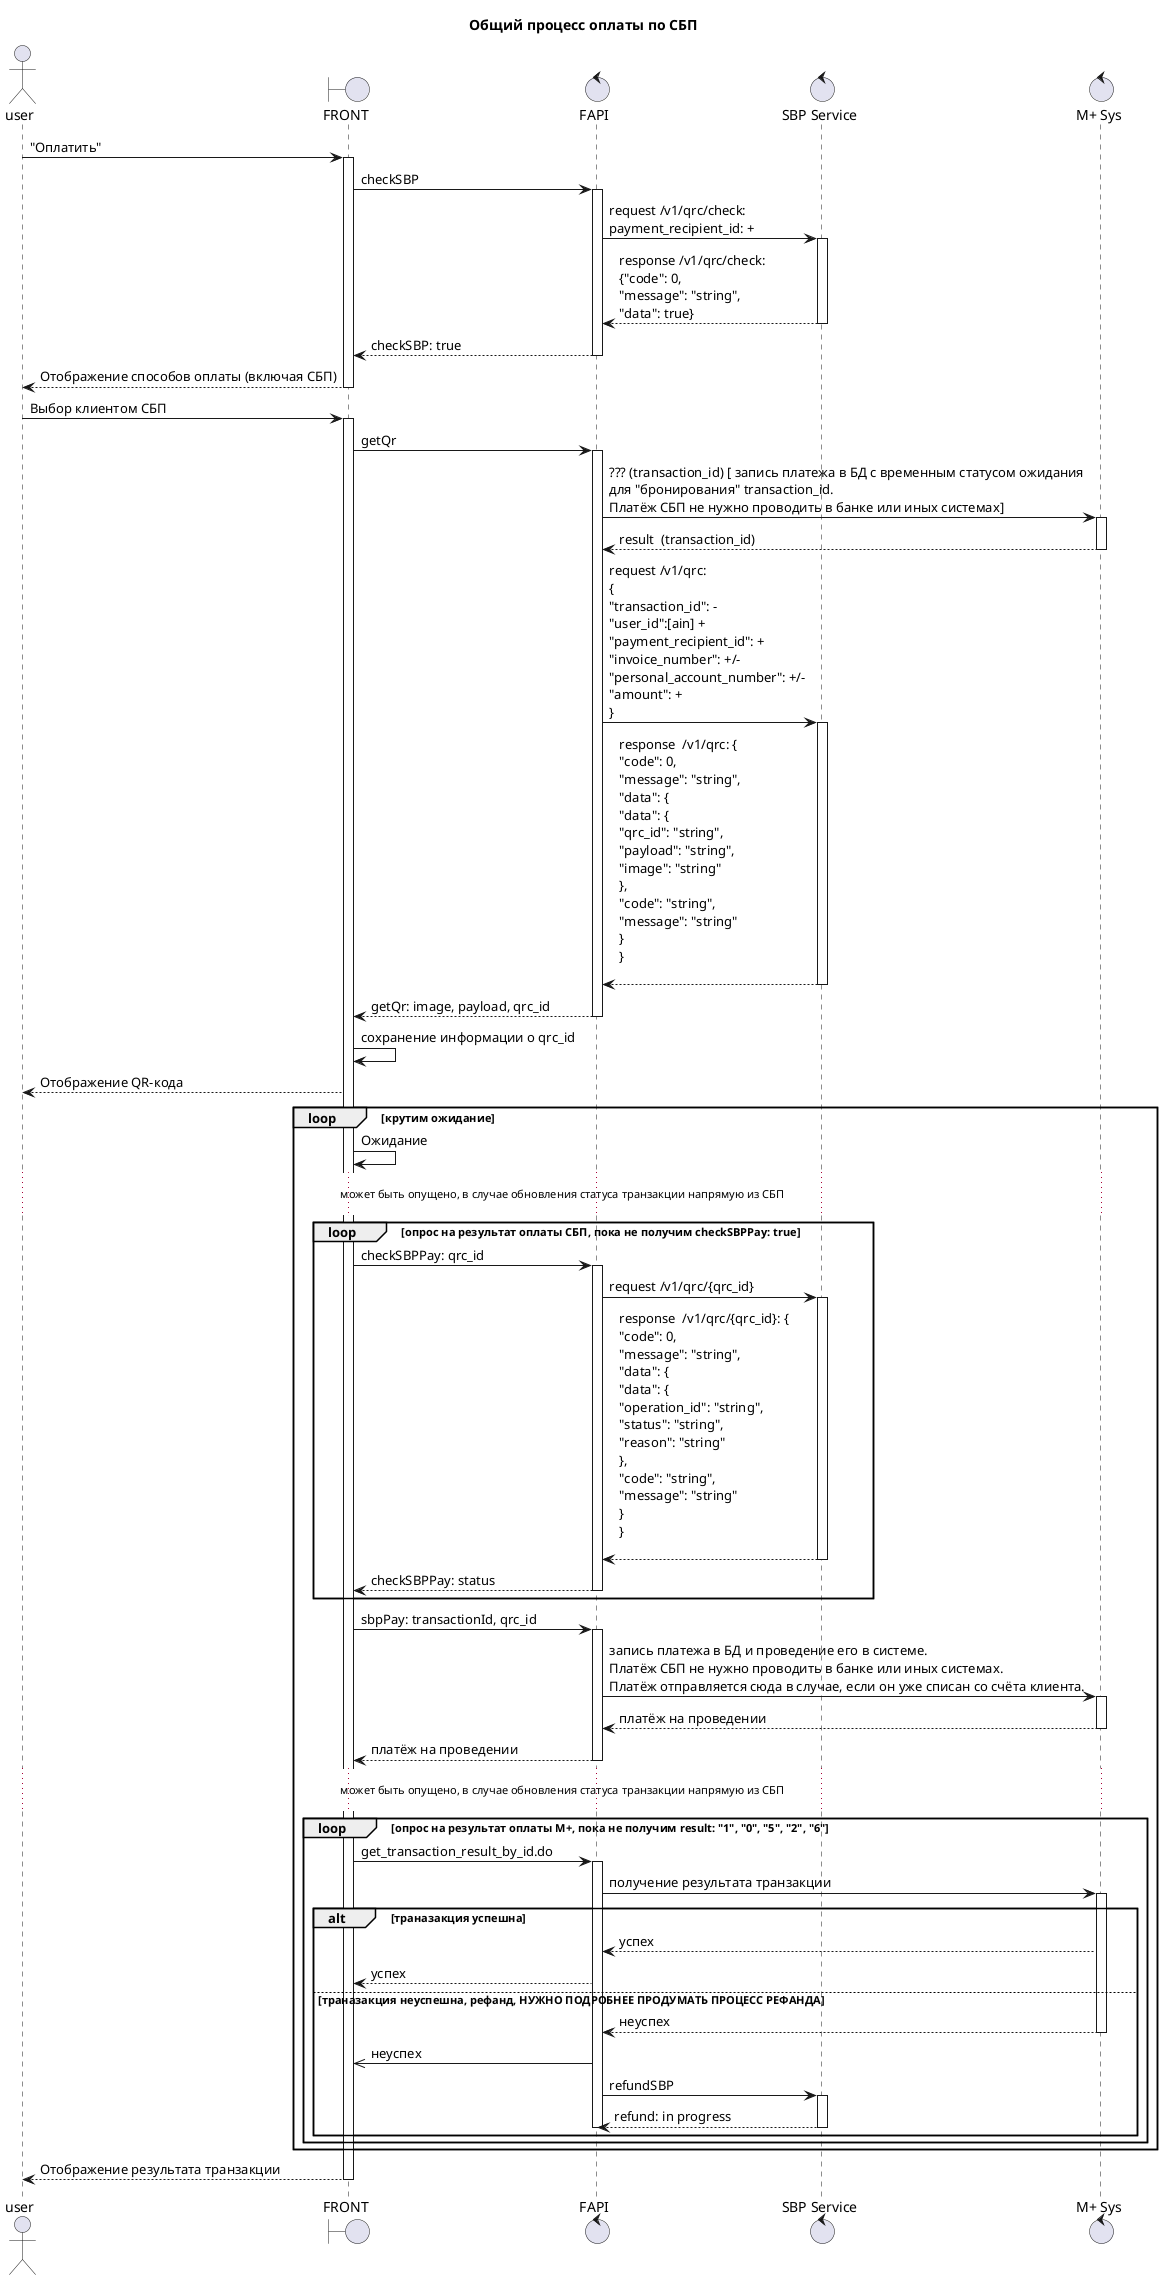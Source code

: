 @startuml
title "Общий процесс оплаты по СБП"
actor user
boundary "FRONT" as front
control "FAPI" as fapi
control "SBP Service" as sbp
control "M+ Sys" as sys

user -> front : "Оплатить"
activate front
    front -> fapi : checkSBP
    activate fapi
        fapi -> sbp : request /v1/qrc/check:\npayment_recipient_id: +
        activate sbp
            sbp --> fapi : response /v1/qrc/check:\n{"code": 0,\n"message": "string",\n"data": true}
        deactivate sbp
        fapi --> front : checkSBP: true
    deactivate fapi
    front --> user : Отображение способов оплаты (включая СБП)
deactivate front

user -> front : Выбор клиентом СБП
activate front
    front -> fapi : getQr
    activate fapi
        fapi -> sys : ??? (transaction_id) [ запись платежа в БД с временным статусом ожидания\nдля "бронирования" transaction_id.\nПлатёж СБП не нужно проводить в банке или иных системах]
        activate sys
            sys --> fapi : result  (transaction_id)
        deactivate sys
        fapi -> sbp : request /v1/qrc:\n{\n"transaction_id": -\n"user_id":[ain] +\n"payment_recipient_id": +\n"invoice_number": +/-\n"personal_account_number": +/-\n"amount": +\n}
        activate sbp
            sbp --> fapi : response  /v1/qrc: {\n"code": 0,\n"message": "string",\n"data": {\n"data": {\n"qrc_id": "string",\n"payload": "string",\n"image": "string"\n},\n"code": "string",\n"message": "string"\n}\n}\n
        deactivate sbp
        fapi --> front : getQr: image, payload, qrc_id
    deactivate fapi
    front -> front : сохранение информации о qrc_id
    front --> user : Отображение QR-кода

loop крутим ожидание
    front -> front : Ожидание

...может быть опущено, в случае обновления статуса транзакции напрямую из СБП...

loop опрос на результат оплаты СБП, пока не получим checkSBPPay: true
    front -> fapi : checkSBPPay: qrc_id
    activate fapi
        fapi -> sbp : request /v1/qrc/{qrc_id}
        activate sbp
            sbp --> fapi : response  /v1/qrc/{qrc_id}: {\n"code": 0,\n"message": "string",\n"data": {\n"data": {\n"operation_id": "string",\n"status": "string",\n"reason": "string"\n},\n"code": "string",\n"message": "string"\n}\n}\n
        deactivate sbp
        fapi --> front : checkSBPPay: status
    deactivate fapi
end

    front -> fapi : sbpPay: transactionId, qrc_id
    activate fapi
        fapi -> sys : запись платежа в БД и проведение его в системе.\nПлатёж СБП не нужно проводить в банке или иных системах.\nПлатёж отправляется сюда в случае, если он уже списан со счёта клиента.
        activate sys
            sys --> fapi : платёж на проведении
        deactivate sys
        fapi --> front : платёж на проведении
    deactivate fapi

...может быть опущено, в случае обновления статуса транзакции напрямую из СБП...

loop опрос на результат оплаты М+, пока не получим result: "1", "0", "5", "2", "6"
    front -> fapi : get_transaction_result_by_id.do
    activate fapi
        fapi -> sys : получение результата транзакции
        activate sys

alt траназакция успешна
            sys --> fapi : успех
        fapi --> front : успех
else траназакция неуспешна, рефанд, НУЖНО ПОДРОБНЕЕ ПРОДУМАТЬ ПРОЦЕСС РЕФАНДА
            sys --> fapi : неуспех
        deactivate sys
        fapi ->> front : неуспех
        fapi -> sbp : refundSBP
        activate sbp
            sbp --> fapi : refund: in progress
        deactivate sbp
    deactivate fapi
end

end

end

    front --> user : Отображение результата транзакции
deactivate front

@enduml
